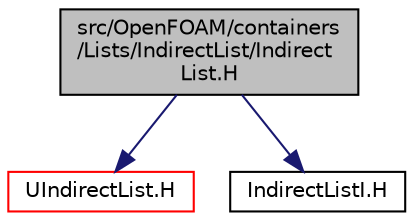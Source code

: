 digraph "src/OpenFOAM/containers/Lists/IndirectList/IndirectList.H"
{
  bgcolor="transparent";
  edge [fontname="Helvetica",fontsize="10",labelfontname="Helvetica",labelfontsize="10"];
  node [fontname="Helvetica",fontsize="10",shape=record];
  Node1 [label="src/OpenFOAM/containers\l/Lists/IndirectList/Indirect\lList.H",height=0.2,width=0.4,color="black", fillcolor="grey75", style="filled", fontcolor="black"];
  Node1 -> Node2 [color="midnightblue",fontsize="10",style="solid",fontname="Helvetica"];
  Node2 [label="UIndirectList.H",height=0.2,width=0.4,color="red",URL="$a07665.html"];
  Node1 -> Node3 [color="midnightblue",fontsize="10",style="solid",fontname="Helvetica"];
  Node3 [label="IndirectListI.H",height=0.2,width=0.4,color="black",URL="$a07636.html"];
}
